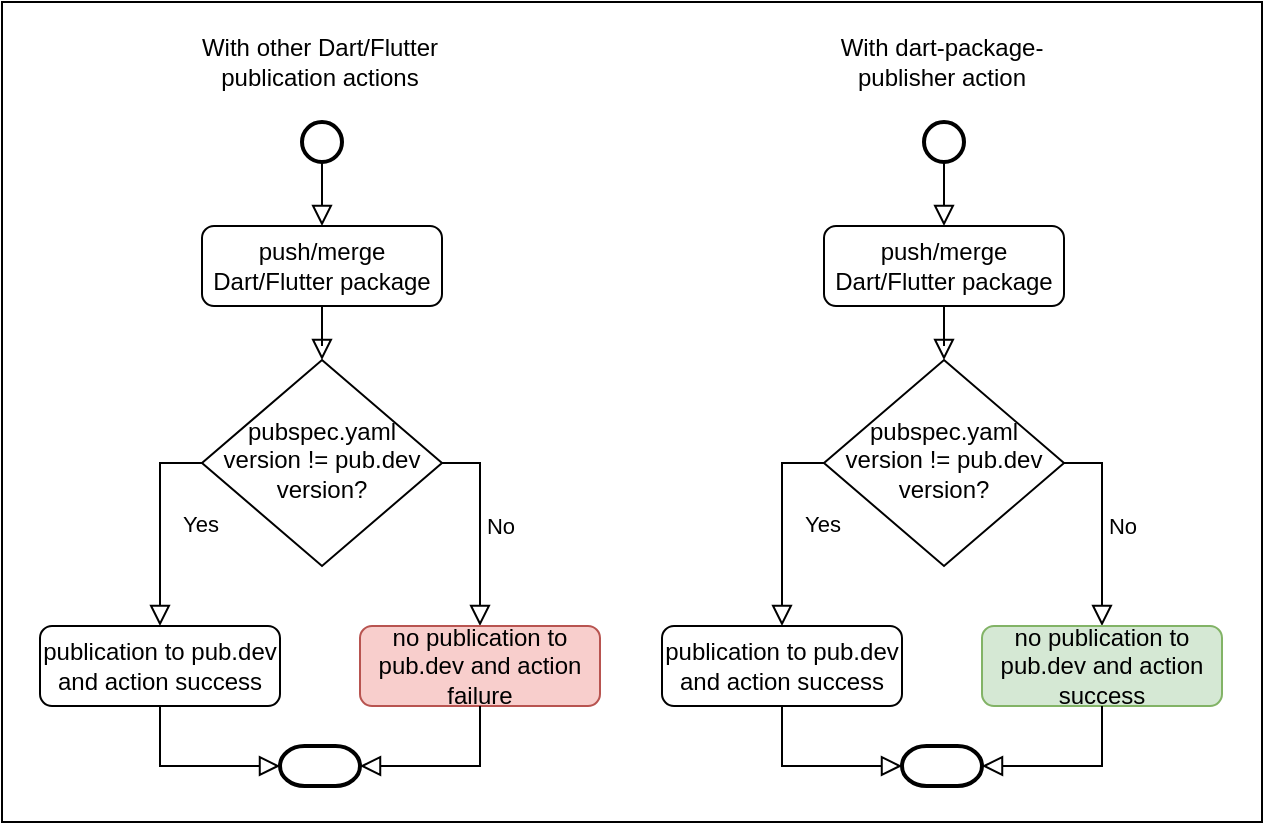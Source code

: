 <mxfile version="12.7.4" type="device"><diagram id="C5RBs43oDa-KdzZeNtuy" name="Page-1"><mxGraphModel dx="1422" dy="687" grid="1" gridSize="10" guides="1" tooltips="1" connect="1" arrows="1" fold="1" page="1" pageScale="1" pageWidth="827" pageHeight="1169" math="0" shadow="0"><root><mxCell id="WIyWlLk6GJQsqaUBKTNV-0"/><mxCell id="WIyWlLk6GJQsqaUBKTNV-1" parent="WIyWlLk6GJQsqaUBKTNV-0"/><mxCell id="NU2Lv6OoRMmXZF00kne0-22" value="" style="rounded=0;whiteSpace=wrap;html=1;" vertex="1" parent="WIyWlLk6GJQsqaUBKTNV-1"><mxGeometry x="60" width="630" height="410" as="geometry"/></mxCell><mxCell id="WIyWlLk6GJQsqaUBKTNV-2" value="" style="rounded=0;html=1;jettySize=auto;orthogonalLoop=1;fontSize=11;endArrow=block;endFill=0;endSize=8;strokeWidth=1;shadow=0;labelBackgroundColor=none;edgeStyle=orthogonalEdgeStyle;" parent="WIyWlLk6GJQsqaUBKTNV-1" source="WIyWlLk6GJQsqaUBKTNV-3" target="WIyWlLk6GJQsqaUBKTNV-6" edge="1"><mxGeometry relative="1" as="geometry"/></mxCell><mxCell id="WIyWlLk6GJQsqaUBKTNV-3" value="push/merge Dart/Flutter package" style="rounded=1;whiteSpace=wrap;html=1;fontSize=12;glass=0;strokeWidth=1;shadow=0;" parent="WIyWlLk6GJQsqaUBKTNV-1" vertex="1"><mxGeometry x="160" y="112" width="120" height="40" as="geometry"/></mxCell><mxCell id="WIyWlLk6GJQsqaUBKTNV-4" value="Yes" style="rounded=0;html=1;jettySize=auto;orthogonalLoop=1;fontSize=11;endArrow=block;endFill=0;endSize=8;strokeWidth=1;shadow=0;labelBackgroundColor=none;edgeStyle=orthogonalEdgeStyle;exitX=0;exitY=0.5;exitDx=0;exitDy=0;entryX=0.5;entryY=0;entryDx=0;entryDy=0;" parent="WIyWlLk6GJQsqaUBKTNV-1" source="WIyWlLk6GJQsqaUBKTNV-6" target="WIyWlLk6GJQsqaUBKTNV-11" edge="1"><mxGeometry y="20" relative="1" as="geometry"><mxPoint as="offset"/><mxPoint x="140" y="312" as="targetPoint"/></mxGeometry></mxCell><mxCell id="WIyWlLk6GJQsqaUBKTNV-5" value="No" style="edgeStyle=orthogonalEdgeStyle;rounded=0;html=1;jettySize=auto;orthogonalLoop=1;fontSize=11;endArrow=block;endFill=0;endSize=8;strokeWidth=1;shadow=0;labelBackgroundColor=none;entryX=0.5;entryY=0;entryDx=0;entryDy=0;exitX=1;exitY=0.5;exitDx=0;exitDy=0;" parent="WIyWlLk6GJQsqaUBKTNV-1" source="WIyWlLk6GJQsqaUBKTNV-6" target="WIyWlLk6GJQsqaUBKTNV-7" edge="1"><mxGeometry y="10" relative="1" as="geometry"><mxPoint as="offset"/><mxPoint x="440" y="235" as="sourcePoint"/><mxPoint x="330" y="252" as="targetPoint"/><Array as="points"><mxPoint x="299" y="231"/></Array></mxGeometry></mxCell><mxCell id="WIyWlLk6GJQsqaUBKTNV-6" value="pubspec.yaml version != pub.dev version?" style="rhombus;whiteSpace=wrap;html=1;shadow=0;fontFamily=Helvetica;fontSize=12;align=center;strokeWidth=1;spacing=6;spacingTop=-4;" parent="WIyWlLk6GJQsqaUBKTNV-1" vertex="1"><mxGeometry x="160" y="179" width="120" height="103" as="geometry"/></mxCell><mxCell id="WIyWlLk6GJQsqaUBKTNV-7" value="no publication to pub.dev and action failure" style="rounded=1;whiteSpace=wrap;html=1;fontSize=12;glass=0;strokeWidth=1;shadow=0;fillColor=#f8cecc;strokeColor=#b85450;" parent="WIyWlLk6GJQsqaUBKTNV-1" vertex="1"><mxGeometry x="239" y="312" width="120" height="40" as="geometry"/></mxCell><mxCell id="WIyWlLk6GJQsqaUBKTNV-11" value="publication to pub.dev and action success" style="rounded=1;whiteSpace=wrap;html=1;fontSize=12;glass=0;strokeWidth=1;shadow=0;" parent="WIyWlLk6GJQsqaUBKTNV-1" vertex="1"><mxGeometry x="79" y="312" width="120" height="40" as="geometry"/></mxCell><mxCell id="NU2Lv6OoRMmXZF00kne0-0" value="" style="strokeWidth=2;html=1;shape=mxgraph.flowchart.start_2;whiteSpace=wrap;" vertex="1" parent="WIyWlLk6GJQsqaUBKTNV-1"><mxGeometry x="210" y="60" width="20" height="20" as="geometry"/></mxCell><mxCell id="NU2Lv6OoRMmXZF00kne0-1" value="" style="strokeWidth=2;html=1;shape=mxgraph.flowchart.terminator;whiteSpace=wrap;" vertex="1" parent="WIyWlLk6GJQsqaUBKTNV-1"><mxGeometry x="199" y="372" width="40" height="20" as="geometry"/></mxCell><mxCell id="NU2Lv6OoRMmXZF00kne0-2" value="" style="rounded=0;html=1;jettySize=auto;orthogonalLoop=1;fontSize=11;endArrow=block;endFill=0;endSize=8;strokeWidth=1;shadow=0;labelBackgroundColor=none;edgeStyle=orthogonalEdgeStyle;exitX=0.5;exitY=1;exitDx=0;exitDy=0;exitPerimeter=0;entryX=0.5;entryY=0;entryDx=0;entryDy=0;" edge="1" parent="WIyWlLk6GJQsqaUBKTNV-1" source="NU2Lv6OoRMmXZF00kne0-0" target="WIyWlLk6GJQsqaUBKTNV-3"><mxGeometry relative="1" as="geometry"><mxPoint x="220" y="152" as="sourcePoint"/><mxPoint x="280" y="62" as="targetPoint"/></mxGeometry></mxCell><mxCell id="NU2Lv6OoRMmXZF00kne0-3" value="" style="rounded=0;html=1;jettySize=auto;orthogonalLoop=1;fontSize=11;endArrow=block;endFill=0;endSize=8;strokeWidth=1;shadow=0;labelBackgroundColor=none;edgeStyle=orthogonalEdgeStyle;entryX=0;entryY=0.5;entryDx=0;entryDy=0;entryPerimeter=0;exitX=0.5;exitY=1;exitDx=0;exitDy=0;" edge="1" parent="WIyWlLk6GJQsqaUBKTNV-1" source="WIyWlLk6GJQsqaUBKTNV-11" target="NU2Lv6OoRMmXZF00kne0-1"><mxGeometry relative="1" as="geometry"><mxPoint x="220" y="512" as="sourcePoint"/><mxPoint x="280" y="62" as="targetPoint"/></mxGeometry></mxCell><mxCell id="NU2Lv6OoRMmXZF00kne0-4" value="" style="rounded=0;html=1;jettySize=auto;orthogonalLoop=1;fontSize=11;endArrow=block;endFill=0;endSize=8;strokeWidth=1;shadow=0;labelBackgroundColor=none;edgeStyle=orthogonalEdgeStyle;entryX=1;entryY=0.5;entryDx=0;entryDy=0;entryPerimeter=0;exitX=0.5;exitY=1;exitDx=0;exitDy=0;" edge="1" parent="WIyWlLk6GJQsqaUBKTNV-1" source="WIyWlLk6GJQsqaUBKTNV-7" target="NU2Lv6OoRMmXZF00kne0-1"><mxGeometry relative="1" as="geometry"><mxPoint x="310" y="372" as="sourcePoint"/><mxPoint x="200" y="582" as="targetPoint"/></mxGeometry></mxCell><mxCell id="NU2Lv6OoRMmXZF00kne0-6" value="With other Dart/Flutter publication actions" style="text;html=1;strokeColor=none;fillColor=none;align=center;verticalAlign=middle;whiteSpace=wrap;rounded=0;" vertex="1" parent="WIyWlLk6GJQsqaUBKTNV-1"><mxGeometry x="144" y="20" width="150" height="20" as="geometry"/></mxCell><mxCell id="NU2Lv6OoRMmXZF00kne0-7" value="" style="rounded=0;html=1;jettySize=auto;orthogonalLoop=1;fontSize=11;endArrow=block;endFill=0;endSize=8;strokeWidth=1;shadow=0;labelBackgroundColor=none;edgeStyle=orthogonalEdgeStyle;" edge="1" parent="WIyWlLk6GJQsqaUBKTNV-1" source="NU2Lv6OoRMmXZF00kne0-8" target="NU2Lv6OoRMmXZF00kne0-11"><mxGeometry relative="1" as="geometry"/></mxCell><mxCell id="NU2Lv6OoRMmXZF00kne0-8" value="push/merge Dart/Flutter package" style="rounded=1;whiteSpace=wrap;html=1;fontSize=12;glass=0;strokeWidth=1;shadow=0;" vertex="1" parent="WIyWlLk6GJQsqaUBKTNV-1"><mxGeometry x="471" y="112" width="120" height="40" as="geometry"/></mxCell><mxCell id="NU2Lv6OoRMmXZF00kne0-9" value="Yes" style="rounded=0;html=1;jettySize=auto;orthogonalLoop=1;fontSize=11;endArrow=block;endFill=0;endSize=8;strokeWidth=1;shadow=0;labelBackgroundColor=none;edgeStyle=orthogonalEdgeStyle;exitX=0;exitY=0.5;exitDx=0;exitDy=0;entryX=0.5;entryY=0;entryDx=0;entryDy=0;" edge="1" parent="WIyWlLk6GJQsqaUBKTNV-1" source="NU2Lv6OoRMmXZF00kne0-11" target="NU2Lv6OoRMmXZF00kne0-13"><mxGeometry y="20" relative="1" as="geometry"><mxPoint as="offset"/><mxPoint x="451" y="312" as="targetPoint"/></mxGeometry></mxCell><mxCell id="NU2Lv6OoRMmXZF00kne0-10" value="No" style="edgeStyle=orthogonalEdgeStyle;rounded=0;html=1;jettySize=auto;orthogonalLoop=1;fontSize=11;endArrow=block;endFill=0;endSize=8;strokeWidth=1;shadow=0;labelBackgroundColor=none;entryX=0.5;entryY=0;entryDx=0;entryDy=0;exitX=1;exitY=0.5;exitDx=0;exitDy=0;" edge="1" parent="WIyWlLk6GJQsqaUBKTNV-1" source="NU2Lv6OoRMmXZF00kne0-11" target="NU2Lv6OoRMmXZF00kne0-12"><mxGeometry y="10" relative="1" as="geometry"><mxPoint as="offset"/><mxPoint x="751" y="235" as="sourcePoint"/><mxPoint x="641" y="252" as="targetPoint"/><Array as="points"><mxPoint x="610" y="231"/></Array></mxGeometry></mxCell><mxCell id="NU2Lv6OoRMmXZF00kne0-11" value="pubspec.yaml version != pub.dev version?" style="rhombus;whiteSpace=wrap;html=1;shadow=0;fontFamily=Helvetica;fontSize=12;align=center;strokeWidth=1;spacing=6;spacingTop=-4;" vertex="1" parent="WIyWlLk6GJQsqaUBKTNV-1"><mxGeometry x="471" y="179" width="120" height="103" as="geometry"/></mxCell><mxCell id="NU2Lv6OoRMmXZF00kne0-12" value="no publication to pub.dev and action success" style="rounded=1;whiteSpace=wrap;html=1;fontSize=12;glass=0;strokeWidth=1;shadow=0;fillColor=#d5e8d4;strokeColor=#82b366;" vertex="1" parent="WIyWlLk6GJQsqaUBKTNV-1"><mxGeometry x="550" y="312" width="120" height="40" as="geometry"/></mxCell><mxCell id="NU2Lv6OoRMmXZF00kne0-13" value="publication to pub.dev and action success" style="rounded=1;whiteSpace=wrap;html=1;fontSize=12;glass=0;strokeWidth=1;shadow=0;" vertex="1" parent="WIyWlLk6GJQsqaUBKTNV-1"><mxGeometry x="390" y="312" width="120" height="40" as="geometry"/></mxCell><mxCell id="NU2Lv6OoRMmXZF00kne0-14" value="" style="strokeWidth=2;html=1;shape=mxgraph.flowchart.start_2;whiteSpace=wrap;" vertex="1" parent="WIyWlLk6GJQsqaUBKTNV-1"><mxGeometry x="521" y="60" width="20" height="20" as="geometry"/></mxCell><mxCell id="NU2Lv6OoRMmXZF00kne0-15" value="" style="strokeWidth=2;html=1;shape=mxgraph.flowchart.terminator;whiteSpace=wrap;" vertex="1" parent="WIyWlLk6GJQsqaUBKTNV-1"><mxGeometry x="510" y="372" width="40" height="20" as="geometry"/></mxCell><mxCell id="NU2Lv6OoRMmXZF00kne0-16" value="" style="rounded=0;html=1;jettySize=auto;orthogonalLoop=1;fontSize=11;endArrow=block;endFill=0;endSize=8;strokeWidth=1;shadow=0;labelBackgroundColor=none;edgeStyle=orthogonalEdgeStyle;exitX=0.5;exitY=1;exitDx=0;exitDy=0;exitPerimeter=0;entryX=0.5;entryY=0;entryDx=0;entryDy=0;" edge="1" parent="WIyWlLk6GJQsqaUBKTNV-1" source="NU2Lv6OoRMmXZF00kne0-14" target="NU2Lv6OoRMmXZF00kne0-8"><mxGeometry relative="1" as="geometry"><mxPoint x="531" y="152" as="sourcePoint"/><mxPoint x="591" y="62" as="targetPoint"/></mxGeometry></mxCell><mxCell id="NU2Lv6OoRMmXZF00kne0-17" value="" style="rounded=0;html=1;jettySize=auto;orthogonalLoop=1;fontSize=11;endArrow=block;endFill=0;endSize=8;strokeWidth=1;shadow=0;labelBackgroundColor=none;edgeStyle=orthogonalEdgeStyle;entryX=0;entryY=0.5;entryDx=0;entryDy=0;entryPerimeter=0;exitX=0.5;exitY=1;exitDx=0;exitDy=0;" edge="1" parent="WIyWlLk6GJQsqaUBKTNV-1" source="NU2Lv6OoRMmXZF00kne0-13" target="NU2Lv6OoRMmXZF00kne0-15"><mxGeometry relative="1" as="geometry"><mxPoint x="531" y="512" as="sourcePoint"/><mxPoint x="591" y="62" as="targetPoint"/></mxGeometry></mxCell><mxCell id="NU2Lv6OoRMmXZF00kne0-18" value="" style="rounded=0;html=1;jettySize=auto;orthogonalLoop=1;fontSize=11;endArrow=block;endFill=0;endSize=8;strokeWidth=1;shadow=0;labelBackgroundColor=none;edgeStyle=orthogonalEdgeStyle;entryX=1;entryY=0.5;entryDx=0;entryDy=0;entryPerimeter=0;exitX=0.5;exitY=1;exitDx=0;exitDy=0;" edge="1" parent="WIyWlLk6GJQsqaUBKTNV-1" source="NU2Lv6OoRMmXZF00kne0-12" target="NU2Lv6OoRMmXZF00kne0-15"><mxGeometry relative="1" as="geometry"><mxPoint x="621" y="372" as="sourcePoint"/><mxPoint x="511" y="582" as="targetPoint"/></mxGeometry></mxCell><mxCell id="NU2Lv6OoRMmXZF00kne0-19" value="With dart-package-publisher action" style="text;html=1;strokeColor=none;fillColor=none;align=center;verticalAlign=middle;whiteSpace=wrap;rounded=0;" vertex="1" parent="WIyWlLk6GJQsqaUBKTNV-1"><mxGeometry x="455" y="20" width="150" height="20" as="geometry"/></mxCell></root></mxGraphModel></diagram></mxfile>